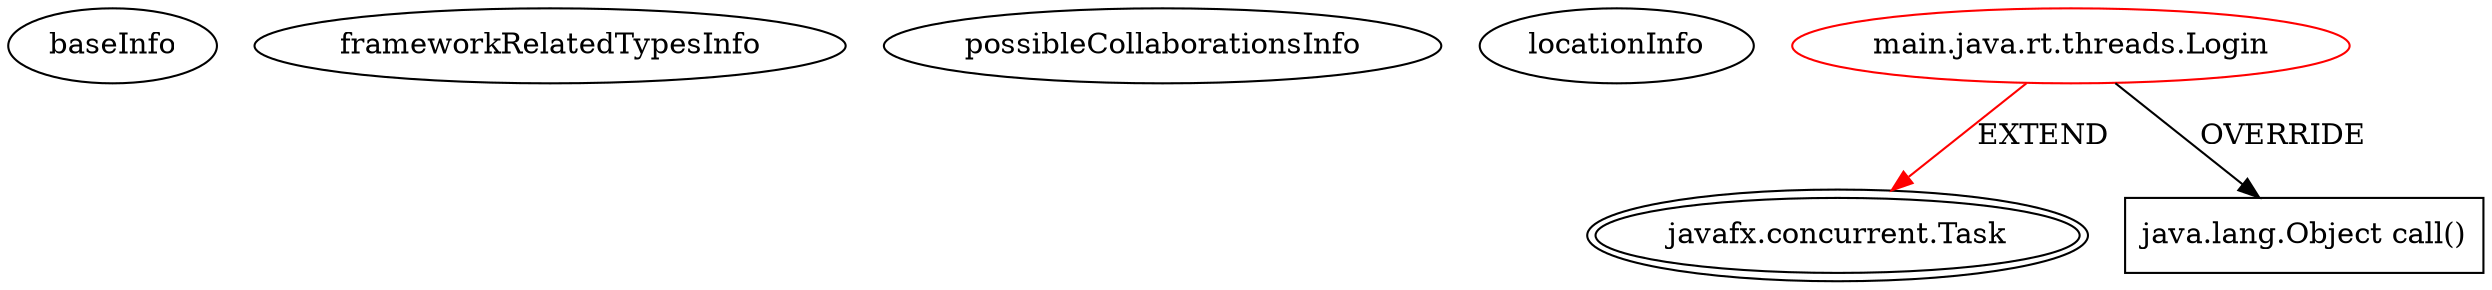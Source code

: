 digraph {
baseInfo[graphId=3752,category="extension_graph",isAnonymous=false,possibleRelation=false]
frameworkRelatedTypesInfo[0="javafx.concurrent.Task"]
possibleCollaborationsInfo[]
locationInfo[projectName="nazymko-drive_manager",filePath="/nazymko-drive_manager/drive_manager-master/src/main/java/rt/threads/Login.java",contextSignature="Login",graphId="3752"]
0[label="main.java.rt.threads.Login",vertexType="ROOT_CLIENT_CLASS_DECLARATION",isFrameworkType=false,color=red]
1[label="javafx.concurrent.Task",vertexType="FRAMEWORK_CLASS_TYPE",isFrameworkType=true,peripheries=2]
2[label="java.lang.Object call()",vertexType="OVERRIDING_METHOD_DECLARATION",isFrameworkType=false,shape=box]
0->1[label="EXTEND",color=red]
0->2[label="OVERRIDE"]
}

